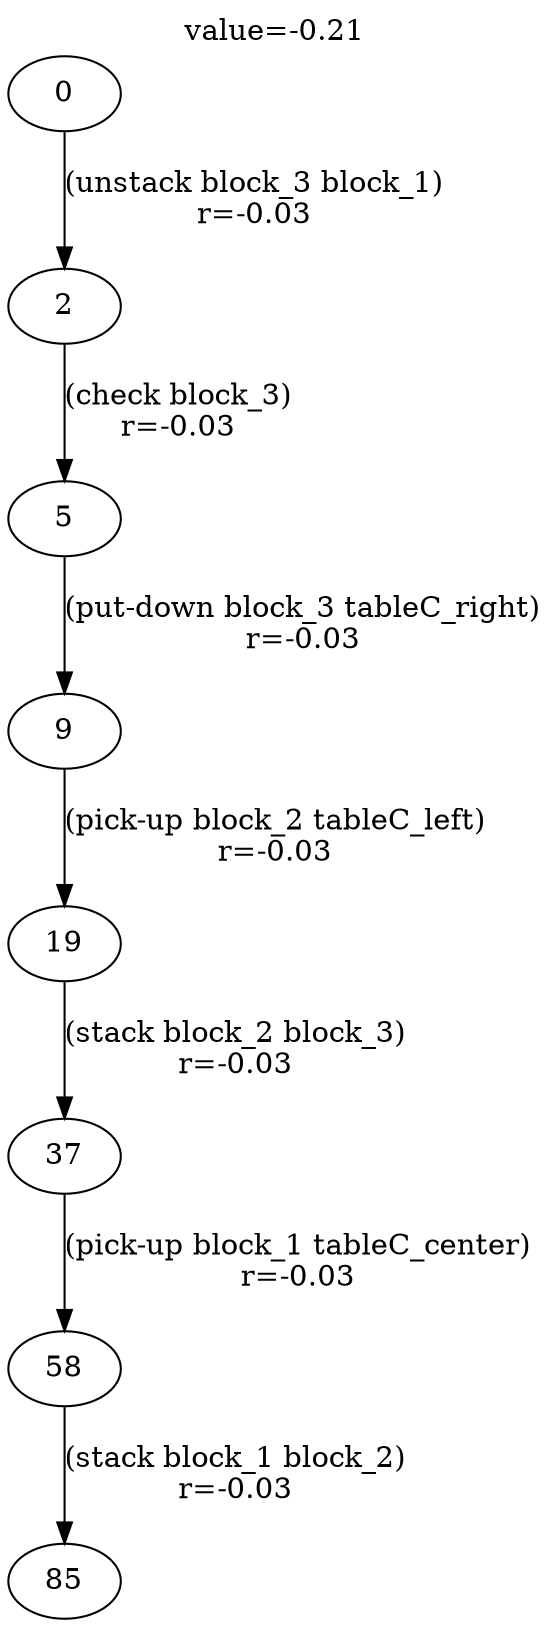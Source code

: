 digraph g{
label="value=-0.21"
labelloc=top
0->2 [ label="(unstack block_3 block_1)
r=-0.03" ];
2->5 [ label="(check block_3)
r=-0.03" ];
5->9 [ label="(put-down block_3 tableC_right)
r=-0.03" ];
9->19 [ label="(pick-up block_2 tableC_left)
r=-0.03" ];
19->37 [ label="(stack block_2 block_3)
r=-0.03" ];
37->58 [ label="(pick-up block_1 tableC_center)
r=-0.03" ];
58->85 [ label="(stack block_1 block_2)
r=-0.03" ];
}
